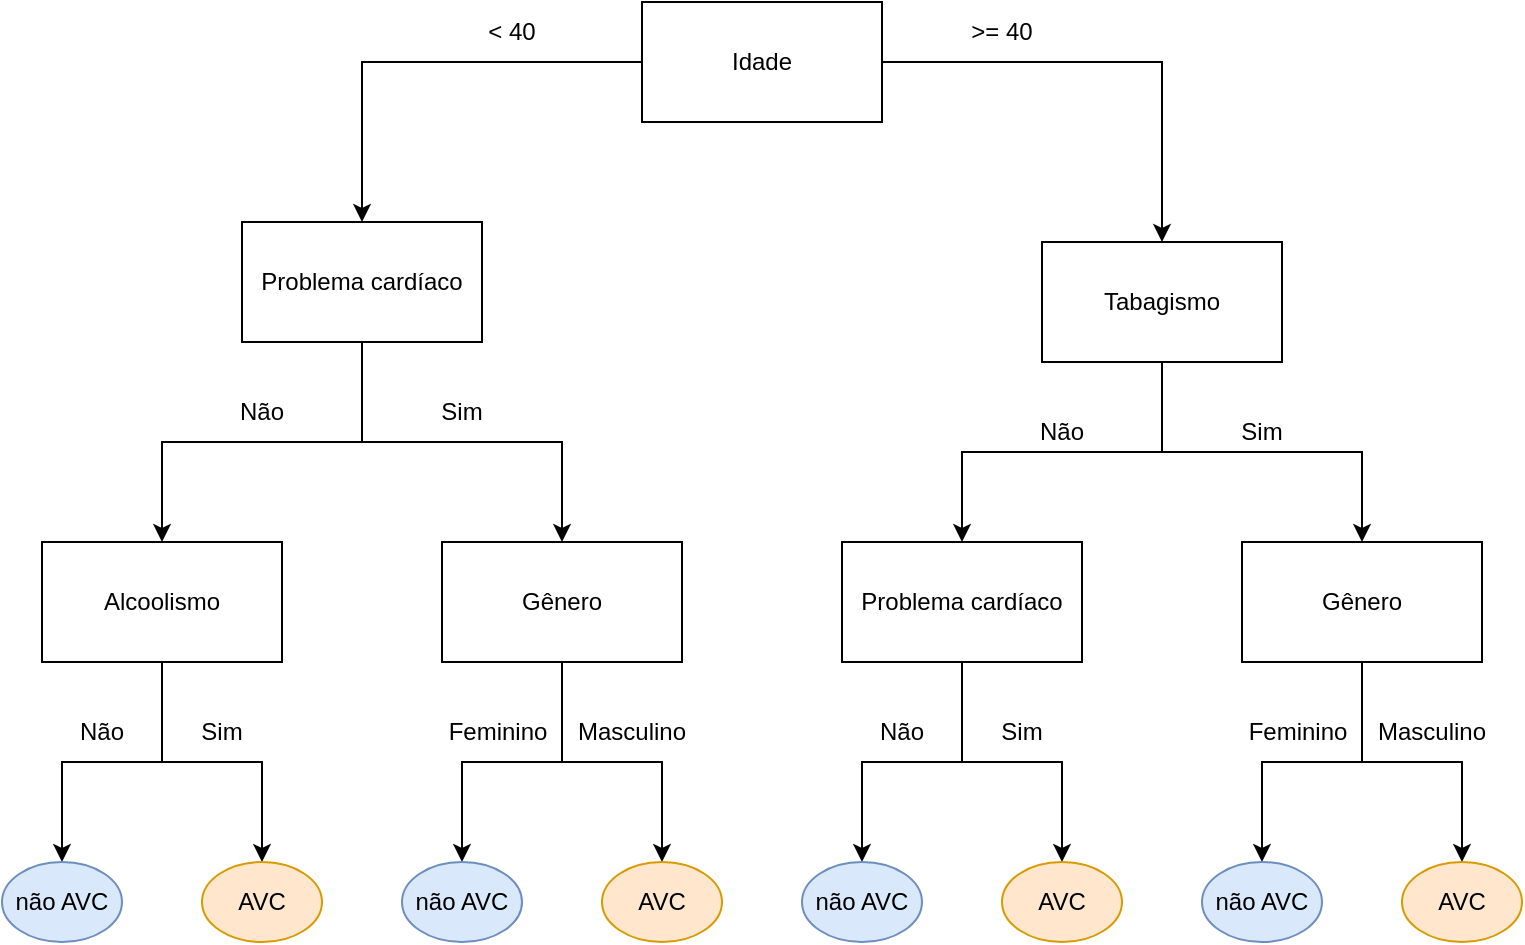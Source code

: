 <mxfile version="20.5.3" type="device"><diagram id="FxKDnTPD2AhtaZfnyHA8" name="Página-1"><mxGraphModel dx="1038" dy="521" grid="1" gridSize="10" guides="1" tooltips="1" connect="1" arrows="1" fold="1" page="1" pageScale="1" pageWidth="827" pageHeight="1169" math="0" shadow="0"><root><mxCell id="0"/><mxCell id="1" parent="0"/><mxCell id="J6CFBMIjQbQFj1Ey3B7I-12" style="edgeStyle=orthogonalEdgeStyle;rounded=0;orthogonalLoop=1;jettySize=auto;html=1;entryX=0.5;entryY=0;entryDx=0;entryDy=0;" edge="1" parent="1" source="J6CFBMIjQbQFj1Ey3B7I-1" target="J6CFBMIjQbQFj1Ey3B7I-5"><mxGeometry relative="1" as="geometry"/></mxCell><mxCell id="J6CFBMIjQbQFj1Ey3B7I-13" style="edgeStyle=orthogonalEdgeStyle;rounded=0;orthogonalLoop=1;jettySize=auto;html=1;" edge="1" parent="1" source="J6CFBMIjQbQFj1Ey3B7I-1" target="J6CFBMIjQbQFj1Ey3B7I-3"><mxGeometry relative="1" as="geometry"/></mxCell><mxCell id="J6CFBMIjQbQFj1Ey3B7I-1" value="Tabagismo" style="rounded=0;whiteSpace=wrap;html=1;" vertex="1" parent="1"><mxGeometry x="560" y="240" width="120" height="60" as="geometry"/></mxCell><mxCell id="J6CFBMIjQbQFj1Ey3B7I-9" style="edgeStyle=orthogonalEdgeStyle;rounded=0;orthogonalLoop=1;jettySize=auto;html=1;entryX=0.5;entryY=0;entryDx=0;entryDy=0;" edge="1" parent="1" source="J6CFBMIjQbQFj1Ey3B7I-2" target="J6CFBMIjQbQFj1Ey3B7I-6"><mxGeometry relative="1" as="geometry"/></mxCell><mxCell id="J6CFBMIjQbQFj1Ey3B7I-10" style="edgeStyle=orthogonalEdgeStyle;rounded=0;orthogonalLoop=1;jettySize=auto;html=1;entryX=0.5;entryY=0;entryDx=0;entryDy=0;" edge="1" parent="1" source="J6CFBMIjQbQFj1Ey3B7I-2" target="J6CFBMIjQbQFj1Ey3B7I-7"><mxGeometry relative="1" as="geometry"/></mxCell><mxCell id="J6CFBMIjQbQFj1Ey3B7I-2" value="Problema cardíaco" style="rounded=0;whiteSpace=wrap;html=1;" vertex="1" parent="1"><mxGeometry x="160" y="230" width="120" height="60" as="geometry"/></mxCell><mxCell id="J6CFBMIjQbQFj1Ey3B7I-36" style="edgeStyle=orthogonalEdgeStyle;rounded=0;orthogonalLoop=1;jettySize=auto;html=1;" edge="1" parent="1" source="J6CFBMIjQbQFj1Ey3B7I-3" target="J6CFBMIjQbQFj1Ey3B7I-28"><mxGeometry relative="1" as="geometry"/></mxCell><mxCell id="J6CFBMIjQbQFj1Ey3B7I-37" style="edgeStyle=orthogonalEdgeStyle;rounded=0;orthogonalLoop=1;jettySize=auto;html=1;entryX=0.5;entryY=0;entryDx=0;entryDy=0;" edge="1" parent="1" source="J6CFBMIjQbQFj1Ey3B7I-3" target="J6CFBMIjQbQFj1Ey3B7I-29"><mxGeometry relative="1" as="geometry"/></mxCell><mxCell id="J6CFBMIjQbQFj1Ey3B7I-3" value="Gênero" style="rounded=0;whiteSpace=wrap;html=1;" vertex="1" parent="1"><mxGeometry x="660" y="390" width="120" height="60" as="geometry"/></mxCell><mxCell id="J6CFBMIjQbQFj1Ey3B7I-8" style="edgeStyle=orthogonalEdgeStyle;rounded=0;orthogonalLoop=1;jettySize=auto;html=1;" edge="1" parent="1" source="J6CFBMIjQbQFj1Ey3B7I-4" target="J6CFBMIjQbQFj1Ey3B7I-2"><mxGeometry relative="1" as="geometry"/></mxCell><mxCell id="J6CFBMIjQbQFj1Ey3B7I-11" style="edgeStyle=orthogonalEdgeStyle;rounded=0;orthogonalLoop=1;jettySize=auto;html=1;" edge="1" parent="1" source="J6CFBMIjQbQFj1Ey3B7I-4" target="J6CFBMIjQbQFj1Ey3B7I-1"><mxGeometry relative="1" as="geometry"/></mxCell><mxCell id="J6CFBMIjQbQFj1Ey3B7I-4" value="Idade" style="rounded=0;whiteSpace=wrap;html=1;" vertex="1" parent="1"><mxGeometry x="360" y="120" width="120" height="60" as="geometry"/></mxCell><mxCell id="J6CFBMIjQbQFj1Ey3B7I-34" style="edgeStyle=orthogonalEdgeStyle;rounded=0;orthogonalLoop=1;jettySize=auto;html=1;" edge="1" parent="1" source="J6CFBMIjQbQFj1Ey3B7I-5" target="J6CFBMIjQbQFj1Ey3B7I-26"><mxGeometry relative="1" as="geometry"/></mxCell><mxCell id="J6CFBMIjQbQFj1Ey3B7I-35" style="edgeStyle=orthogonalEdgeStyle;rounded=0;orthogonalLoop=1;jettySize=auto;html=1;entryX=0.5;entryY=0;entryDx=0;entryDy=0;" edge="1" parent="1" source="J6CFBMIjQbQFj1Ey3B7I-5" target="J6CFBMIjQbQFj1Ey3B7I-27"><mxGeometry relative="1" as="geometry"/></mxCell><mxCell id="J6CFBMIjQbQFj1Ey3B7I-5" value="Problema cardíaco" style="rounded=0;whiteSpace=wrap;html=1;" vertex="1" parent="1"><mxGeometry x="460" y="390" width="120" height="60" as="geometry"/></mxCell><mxCell id="J6CFBMIjQbQFj1Ey3B7I-30" style="edgeStyle=orthogonalEdgeStyle;rounded=0;orthogonalLoop=1;jettySize=auto;html=1;entryX=0.5;entryY=0;entryDx=0;entryDy=0;" edge="1" parent="1" source="J6CFBMIjQbQFj1Ey3B7I-6" target="J6CFBMIjQbQFj1Ey3B7I-20"><mxGeometry relative="1" as="geometry"/></mxCell><mxCell id="J6CFBMIjQbQFj1Ey3B7I-31" style="edgeStyle=orthogonalEdgeStyle;rounded=0;orthogonalLoop=1;jettySize=auto;html=1;" edge="1" parent="1" source="J6CFBMIjQbQFj1Ey3B7I-6" target="J6CFBMIjQbQFj1Ey3B7I-21"><mxGeometry relative="1" as="geometry"/></mxCell><mxCell id="J6CFBMIjQbQFj1Ey3B7I-6" value="Alcoolismo" style="rounded=0;whiteSpace=wrap;html=1;" vertex="1" parent="1"><mxGeometry x="60" y="390" width="120" height="60" as="geometry"/></mxCell><mxCell id="J6CFBMIjQbQFj1Ey3B7I-32" style="edgeStyle=orthogonalEdgeStyle;rounded=0;orthogonalLoop=1;jettySize=auto;html=1;entryX=0.5;entryY=0;entryDx=0;entryDy=0;" edge="1" parent="1" source="J6CFBMIjQbQFj1Ey3B7I-7" target="J6CFBMIjQbQFj1Ey3B7I-22"><mxGeometry relative="1" as="geometry"/></mxCell><mxCell id="J6CFBMIjQbQFj1Ey3B7I-33" style="edgeStyle=orthogonalEdgeStyle;rounded=0;orthogonalLoop=1;jettySize=auto;html=1;entryX=0.5;entryY=0;entryDx=0;entryDy=0;" edge="1" parent="1" source="J6CFBMIjQbQFj1Ey3B7I-7" target="J6CFBMIjQbQFj1Ey3B7I-23"><mxGeometry relative="1" as="geometry"/></mxCell><mxCell id="J6CFBMIjQbQFj1Ey3B7I-7" value="Gênero" style="rounded=0;whiteSpace=wrap;html=1;" vertex="1" parent="1"><mxGeometry x="260" y="390" width="120" height="60" as="geometry"/></mxCell><mxCell id="J6CFBMIjQbQFj1Ey3B7I-14" value="&amp;lt; 40" style="text;html=1;strokeColor=none;fillColor=none;align=center;verticalAlign=middle;whiteSpace=wrap;rounded=0;" vertex="1" parent="1"><mxGeometry x="265" y="120" width="60" height="30" as="geometry"/></mxCell><mxCell id="J6CFBMIjQbQFj1Ey3B7I-15" value="&amp;gt;= 40" style="text;html=1;strokeColor=none;fillColor=none;align=center;verticalAlign=middle;whiteSpace=wrap;rounded=0;" vertex="1" parent="1"><mxGeometry x="510" y="120" width="60" height="30" as="geometry"/></mxCell><mxCell id="J6CFBMIjQbQFj1Ey3B7I-16" value="Não" style="text;html=1;strokeColor=none;fillColor=none;align=center;verticalAlign=middle;whiteSpace=wrap;rounded=0;" vertex="1" parent="1"><mxGeometry x="140" y="310" width="60" height="30" as="geometry"/></mxCell><mxCell id="J6CFBMIjQbQFj1Ey3B7I-17" value="Sim" style="text;html=1;strokeColor=none;fillColor=none;align=center;verticalAlign=middle;whiteSpace=wrap;rounded=0;" vertex="1" parent="1"><mxGeometry x="240" y="310" width="60" height="30" as="geometry"/></mxCell><mxCell id="J6CFBMIjQbQFj1Ey3B7I-18" value="Sim" style="text;html=1;strokeColor=none;fillColor=none;align=center;verticalAlign=middle;whiteSpace=wrap;rounded=0;" vertex="1" parent="1"><mxGeometry x="640" y="320" width="60" height="30" as="geometry"/></mxCell><mxCell id="J6CFBMIjQbQFj1Ey3B7I-19" value="Não" style="text;html=1;strokeColor=none;fillColor=none;align=center;verticalAlign=middle;whiteSpace=wrap;rounded=0;" vertex="1" parent="1"><mxGeometry x="540" y="320" width="60" height="30" as="geometry"/></mxCell><mxCell id="J6CFBMIjQbQFj1Ey3B7I-20" value="não AVC" style="ellipse;whiteSpace=wrap;html=1;fillColor=#dae8fc;strokeColor=#6c8ebf;" vertex="1" parent="1"><mxGeometry x="40" y="550" width="60" height="40" as="geometry"/></mxCell><mxCell id="J6CFBMIjQbQFj1Ey3B7I-21" value="AVC" style="ellipse;whiteSpace=wrap;html=1;fillColor=#ffe6cc;strokeColor=#d79b00;" vertex="1" parent="1"><mxGeometry x="140" y="550" width="60" height="40" as="geometry"/></mxCell><mxCell id="J6CFBMIjQbQFj1Ey3B7I-22" value="não AVC" style="ellipse;whiteSpace=wrap;html=1;fillColor=#dae8fc;strokeColor=#6c8ebf;" vertex="1" parent="1"><mxGeometry x="240" y="550" width="60" height="40" as="geometry"/></mxCell><mxCell id="J6CFBMIjQbQFj1Ey3B7I-23" value="AVC" style="ellipse;whiteSpace=wrap;html=1;fillColor=#ffe6cc;strokeColor=#d79b00;" vertex="1" parent="1"><mxGeometry x="340" y="550" width="60" height="40" as="geometry"/></mxCell><mxCell id="J6CFBMIjQbQFj1Ey3B7I-26" value="não AVC" style="ellipse;whiteSpace=wrap;html=1;fillColor=#dae8fc;strokeColor=#6c8ebf;" vertex="1" parent="1"><mxGeometry x="440" y="550" width="60" height="40" as="geometry"/></mxCell><mxCell id="J6CFBMIjQbQFj1Ey3B7I-27" value="AVC" style="ellipse;whiteSpace=wrap;html=1;fillColor=#ffe6cc;strokeColor=#d79b00;" vertex="1" parent="1"><mxGeometry x="540" y="550" width="60" height="40" as="geometry"/></mxCell><mxCell id="J6CFBMIjQbQFj1Ey3B7I-28" value="não AVC" style="ellipse;whiteSpace=wrap;html=1;fillColor=#dae8fc;strokeColor=#6c8ebf;" vertex="1" parent="1"><mxGeometry x="640" y="550" width="60" height="40" as="geometry"/></mxCell><mxCell id="J6CFBMIjQbQFj1Ey3B7I-29" value="AVC" style="ellipse;whiteSpace=wrap;html=1;fillColor=#ffe6cc;strokeColor=#d79b00;" vertex="1" parent="1"><mxGeometry x="740" y="550" width="60" height="40" as="geometry"/></mxCell><mxCell id="J6CFBMIjQbQFj1Ey3B7I-38" value="Não" style="text;html=1;strokeColor=none;fillColor=none;align=center;verticalAlign=middle;whiteSpace=wrap;rounded=0;" vertex="1" parent="1"><mxGeometry x="60" y="470" width="60" height="30" as="geometry"/></mxCell><mxCell id="J6CFBMIjQbQFj1Ey3B7I-39" value="Sim" style="text;html=1;strokeColor=none;fillColor=none;align=center;verticalAlign=middle;whiteSpace=wrap;rounded=0;" vertex="1" parent="1"><mxGeometry x="120" y="470" width="60" height="30" as="geometry"/></mxCell><mxCell id="J6CFBMIjQbQFj1Ey3B7I-40" value="Feminino" style="text;html=1;strokeColor=none;fillColor=none;align=center;verticalAlign=middle;whiteSpace=wrap;rounded=0;" vertex="1" parent="1"><mxGeometry x="258" y="470" width="60" height="30" as="geometry"/></mxCell><mxCell id="J6CFBMIjQbQFj1Ey3B7I-41" value="Masculino" style="text;html=1;strokeColor=none;fillColor=none;align=center;verticalAlign=middle;whiteSpace=wrap;rounded=0;" vertex="1" parent="1"><mxGeometry x="325" y="470" width="60" height="30" as="geometry"/></mxCell><mxCell id="J6CFBMIjQbQFj1Ey3B7I-42" value="Não" style="text;html=1;strokeColor=none;fillColor=none;align=center;verticalAlign=middle;whiteSpace=wrap;rounded=0;" vertex="1" parent="1"><mxGeometry x="460" y="470" width="60" height="30" as="geometry"/></mxCell><mxCell id="J6CFBMIjQbQFj1Ey3B7I-43" value="Sim" style="text;html=1;strokeColor=none;fillColor=none;align=center;verticalAlign=middle;whiteSpace=wrap;rounded=0;" vertex="1" parent="1"><mxGeometry x="520" y="470" width="60" height="30" as="geometry"/></mxCell><mxCell id="J6CFBMIjQbQFj1Ey3B7I-44" value="Feminino" style="text;html=1;strokeColor=none;fillColor=none;align=center;verticalAlign=middle;whiteSpace=wrap;rounded=0;" vertex="1" parent="1"><mxGeometry x="658" y="470" width="60" height="30" as="geometry"/></mxCell><mxCell id="J6CFBMIjQbQFj1Ey3B7I-45" value="Masculino" style="text;html=1;strokeColor=none;fillColor=none;align=center;verticalAlign=middle;whiteSpace=wrap;rounded=0;" vertex="1" parent="1"><mxGeometry x="725" y="470" width="60" height="30" as="geometry"/></mxCell></root></mxGraphModel></diagram></mxfile>